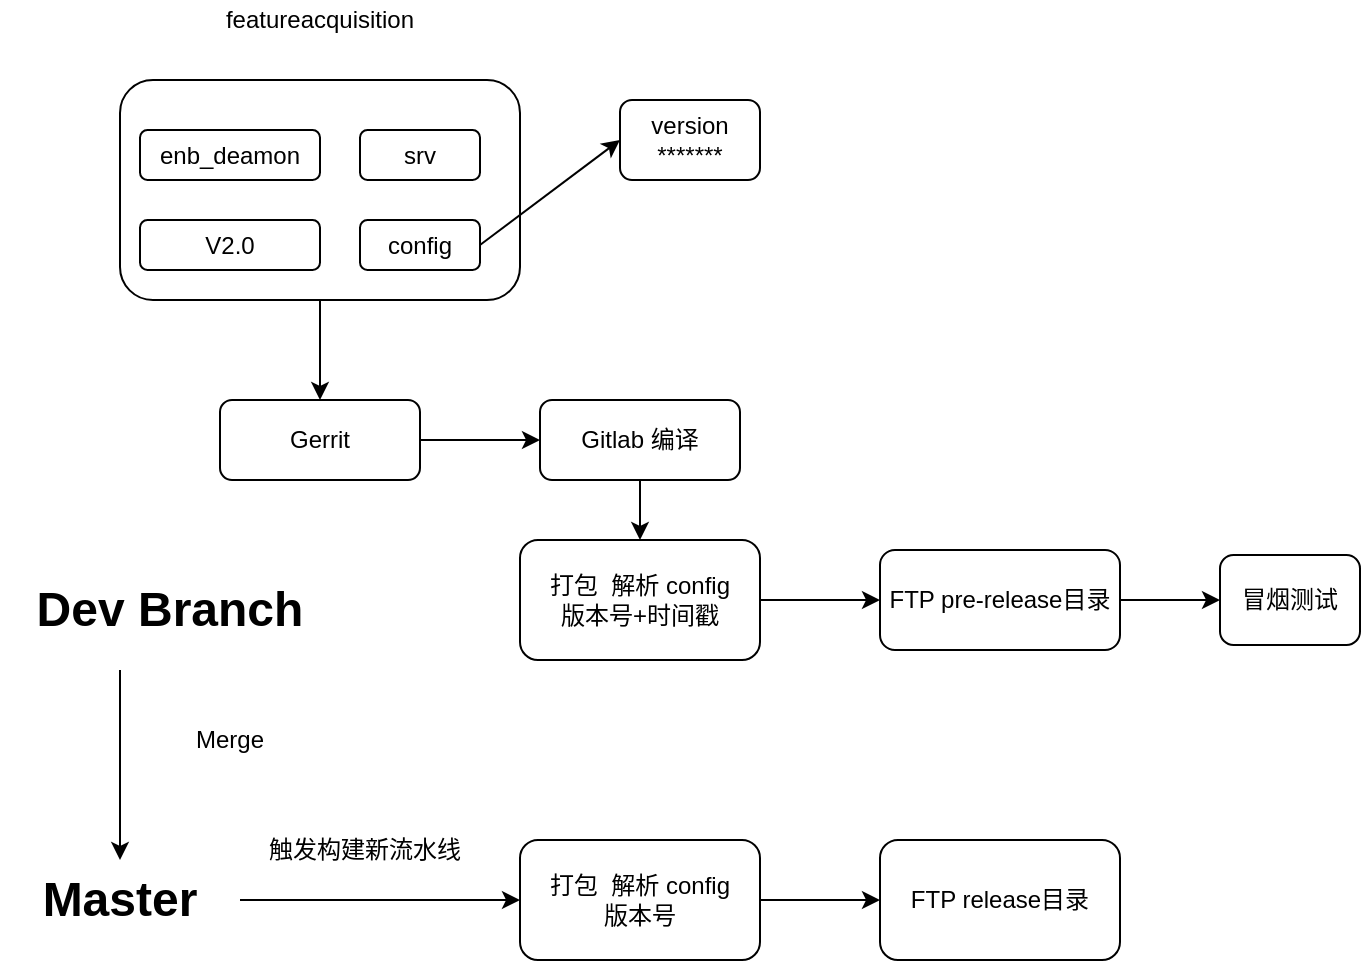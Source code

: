 <mxfile version="12.8.1" type="github">
  <diagram id="TZZNn2LzloCsjPWsIjHj" name="Page-1">
    <mxGraphModel dx="1360" dy="753" grid="1" gridSize="10" guides="1" tooltips="1" connect="1" arrows="1" fold="1" page="1" pageScale="1" pageWidth="827" pageHeight="1169" math="0" shadow="0">
      <root>
        <mxCell id="0" />
        <mxCell id="1" parent="0" />
        <mxCell id="rFcel849J3XV2kOf4Nsj-1" value="" style="rounded=1;whiteSpace=wrap;html=1;horizontal=1;" vertex="1" parent="1">
          <mxGeometry x="70" y="90" width="200" height="110" as="geometry" />
        </mxCell>
        <mxCell id="rFcel849J3XV2kOf4Nsj-2" value="featureacquisition" style="text;html=1;strokeColor=none;fillColor=none;align=center;verticalAlign=middle;whiteSpace=wrap;rounded=0;" vertex="1" parent="1">
          <mxGeometry x="80" y="50" width="180" height="20" as="geometry" />
        </mxCell>
        <mxCell id="rFcel849J3XV2kOf4Nsj-3" value="enb_deamon" style="rounded=1;whiteSpace=wrap;html=1;" vertex="1" parent="1">
          <mxGeometry x="80" y="115" width="90" height="25" as="geometry" />
        </mxCell>
        <mxCell id="rFcel849J3XV2kOf4Nsj-4" value="srv" style="rounded=1;whiteSpace=wrap;html=1;" vertex="1" parent="1">
          <mxGeometry x="190" y="115" width="60" height="25" as="geometry" />
        </mxCell>
        <mxCell id="rFcel849J3XV2kOf4Nsj-5" value="V2.0" style="rounded=1;whiteSpace=wrap;html=1;" vertex="1" parent="1">
          <mxGeometry x="80" y="160" width="90" height="25" as="geometry" />
        </mxCell>
        <mxCell id="rFcel849J3XV2kOf4Nsj-6" value="config" style="rounded=1;whiteSpace=wrap;html=1;" vertex="1" parent="1">
          <mxGeometry x="190" y="160" width="60" height="25" as="geometry" />
        </mxCell>
        <mxCell id="rFcel849J3XV2kOf4Nsj-7" value="version&lt;br&gt;*******" style="rounded=1;whiteSpace=wrap;html=1;" vertex="1" parent="1">
          <mxGeometry x="320" y="100" width="70" height="40" as="geometry" />
        </mxCell>
        <mxCell id="rFcel849J3XV2kOf4Nsj-8" value="" style="endArrow=classic;html=1;exitX=1;exitY=0.5;exitDx=0;exitDy=0;entryX=0;entryY=0.5;entryDx=0;entryDy=0;" edge="1" parent="1" source="rFcel849J3XV2kOf4Nsj-6" target="rFcel849J3XV2kOf4Nsj-7">
          <mxGeometry width="50" height="50" relative="1" as="geometry">
            <mxPoint x="280" y="230" as="sourcePoint" />
            <mxPoint x="330" y="180" as="targetPoint" />
          </mxGeometry>
        </mxCell>
        <mxCell id="rFcel849J3XV2kOf4Nsj-9" value="Gerrit" style="rounded=1;whiteSpace=wrap;html=1;" vertex="1" parent="1">
          <mxGeometry x="120" y="250" width="100" height="40" as="geometry" />
        </mxCell>
        <mxCell id="rFcel849J3XV2kOf4Nsj-10" value="" style="endArrow=classic;html=1;entryX=0.5;entryY=0;entryDx=0;entryDy=0;exitX=0.5;exitY=1;exitDx=0;exitDy=0;" edge="1" parent="1" source="rFcel849J3XV2kOf4Nsj-1" target="rFcel849J3XV2kOf4Nsj-9">
          <mxGeometry width="50" height="50" relative="1" as="geometry">
            <mxPoint x="20" y="260" as="sourcePoint" />
            <mxPoint x="70" y="210" as="targetPoint" />
          </mxGeometry>
        </mxCell>
        <mxCell id="rFcel849J3XV2kOf4Nsj-11" value="Gitlab&amp;nbsp;编译" style="rounded=1;whiteSpace=wrap;html=1;" vertex="1" parent="1">
          <mxGeometry x="280" y="250" width="100" height="40" as="geometry" />
        </mxCell>
        <mxCell id="rFcel849J3XV2kOf4Nsj-12" value="" style="endArrow=classic;html=1;entryX=0;entryY=0.5;entryDx=0;entryDy=0;exitX=1;exitY=0.5;exitDx=0;exitDy=0;" edge="1" parent="1" source="rFcel849J3XV2kOf4Nsj-9" target="rFcel849J3XV2kOf4Nsj-11">
          <mxGeometry width="50" height="50" relative="1" as="geometry">
            <mxPoint x="200" y="380" as="sourcePoint" />
            <mxPoint x="250" y="330" as="targetPoint" />
          </mxGeometry>
        </mxCell>
        <mxCell id="rFcel849J3XV2kOf4Nsj-16" style="edgeStyle=orthogonalEdgeStyle;rounded=0;orthogonalLoop=1;jettySize=auto;html=1;exitX=1;exitY=0.5;exitDx=0;exitDy=0;entryX=0;entryY=0.5;entryDx=0;entryDy=0;" edge="1" parent="1" source="rFcel849J3XV2kOf4Nsj-13" target="rFcel849J3XV2kOf4Nsj-15">
          <mxGeometry relative="1" as="geometry" />
        </mxCell>
        <mxCell id="rFcel849J3XV2kOf4Nsj-13" value="打包&amp;nbsp; 解析 config&lt;br&gt;版本号+时间戳" style="rounded=1;whiteSpace=wrap;html=1;" vertex="1" parent="1">
          <mxGeometry x="270" y="320" width="120" height="60" as="geometry" />
        </mxCell>
        <mxCell id="rFcel849J3XV2kOf4Nsj-14" value="" style="endArrow=classic;html=1;entryX=0.5;entryY=0;entryDx=0;entryDy=0;exitX=0.5;exitY=1;exitDx=0;exitDy=0;" edge="1" parent="1" source="rFcel849J3XV2kOf4Nsj-11" target="rFcel849J3XV2kOf4Nsj-13">
          <mxGeometry width="50" height="50" relative="1" as="geometry">
            <mxPoint x="160" y="380" as="sourcePoint" />
            <mxPoint x="210" y="330" as="targetPoint" />
          </mxGeometry>
        </mxCell>
        <mxCell id="rFcel849J3XV2kOf4Nsj-15" value="FTP pre-release目录" style="rounded=1;whiteSpace=wrap;html=1;" vertex="1" parent="1">
          <mxGeometry x="450" y="325" width="120" height="50" as="geometry" />
        </mxCell>
        <mxCell id="rFcel849J3XV2kOf4Nsj-17" value="冒烟测试" style="rounded=1;whiteSpace=wrap;html=1;" vertex="1" parent="1">
          <mxGeometry x="620" y="327.5" width="70" height="45" as="geometry" />
        </mxCell>
        <mxCell id="rFcel849J3XV2kOf4Nsj-18" value="" style="endArrow=classic;html=1;entryX=0;entryY=0.5;entryDx=0;entryDy=0;exitX=1;exitY=0.5;exitDx=0;exitDy=0;" edge="1" parent="1" source="rFcel849J3XV2kOf4Nsj-15" target="rFcel849J3XV2kOf4Nsj-17">
          <mxGeometry width="50" height="50" relative="1" as="geometry">
            <mxPoint x="570" y="440" as="sourcePoint" />
            <mxPoint x="620" y="390" as="targetPoint" />
          </mxGeometry>
        </mxCell>
        <mxCell id="rFcel849J3XV2kOf4Nsj-19" value="&lt;font style=&quot;font-size: 24px&quot;&gt;&lt;b&gt;Dev Branch&lt;/b&gt;&lt;/font&gt;" style="text;html=1;strokeColor=none;fillColor=none;align=center;verticalAlign=middle;whiteSpace=wrap;rounded=0;" vertex="1" parent="1">
          <mxGeometry x="20" y="330" width="150" height="50" as="geometry" />
        </mxCell>
        <mxCell id="rFcel849J3XV2kOf4Nsj-20" value="&lt;span style=&quot;font-size: 24px&quot;&gt;&lt;b&gt;Master&lt;/b&gt;&lt;/span&gt;" style="text;html=1;strokeColor=none;fillColor=none;align=center;verticalAlign=middle;whiteSpace=wrap;rounded=0;" vertex="1" parent="1">
          <mxGeometry x="10" y="480" width="120" height="40" as="geometry" />
        </mxCell>
        <mxCell id="rFcel849J3XV2kOf4Nsj-27" style="edgeStyle=orthogonalEdgeStyle;rounded=0;orthogonalLoop=1;jettySize=auto;html=1;exitX=1;exitY=0.5;exitDx=0;exitDy=0;entryX=0;entryY=0.5;entryDx=0;entryDy=0;" edge="1" parent="1" source="rFcel849J3XV2kOf4Nsj-21" target="rFcel849J3XV2kOf4Nsj-26">
          <mxGeometry relative="1" as="geometry" />
        </mxCell>
        <mxCell id="rFcel849J3XV2kOf4Nsj-21" value="打包&amp;nbsp; 解析 config&lt;br&gt;版本号" style="rounded=1;whiteSpace=wrap;html=1;" vertex="1" parent="1">
          <mxGeometry x="270" y="470" width="120" height="60" as="geometry" />
        </mxCell>
        <mxCell id="rFcel849J3XV2kOf4Nsj-22" value="" style="endArrow=classic;html=1;entryX=0.5;entryY=0;entryDx=0;entryDy=0;" edge="1" parent="1" target="rFcel849J3XV2kOf4Nsj-20">
          <mxGeometry width="50" height="50" relative="1" as="geometry">
            <mxPoint x="70" y="385" as="sourcePoint" />
            <mxPoint x="90" y="390" as="targetPoint" />
          </mxGeometry>
        </mxCell>
        <mxCell id="rFcel849J3XV2kOf4Nsj-23" value="Merge" style="text;html=1;strokeColor=none;fillColor=none;align=center;verticalAlign=middle;whiteSpace=wrap;rounded=0;" vertex="1" parent="1">
          <mxGeometry x="105" y="410" width="40" height="20" as="geometry" />
        </mxCell>
        <mxCell id="rFcel849J3XV2kOf4Nsj-24" value="" style="endArrow=classic;html=1;entryX=0;entryY=0.5;entryDx=0;entryDy=0;exitX=1;exitY=0.5;exitDx=0;exitDy=0;" edge="1" parent="1" source="rFcel849J3XV2kOf4Nsj-20" target="rFcel849J3XV2kOf4Nsj-21">
          <mxGeometry width="50" height="50" relative="1" as="geometry">
            <mxPoint x="180" y="600" as="sourcePoint" />
            <mxPoint x="230" y="550" as="targetPoint" />
          </mxGeometry>
        </mxCell>
        <mxCell id="rFcel849J3XV2kOf4Nsj-25" value="触发构建新流水线" style="text;html=1;strokeColor=none;fillColor=none;align=center;verticalAlign=middle;whiteSpace=wrap;rounded=0;" vertex="1" parent="1">
          <mxGeometry x="135" y="460" width="115" height="30" as="geometry" />
        </mxCell>
        <mxCell id="rFcel849J3XV2kOf4Nsj-26" value="FTP release目录" style="rounded=1;whiteSpace=wrap;html=1;" vertex="1" parent="1">
          <mxGeometry x="450" y="470" width="120" height="60" as="geometry" />
        </mxCell>
      </root>
    </mxGraphModel>
  </diagram>
</mxfile>
